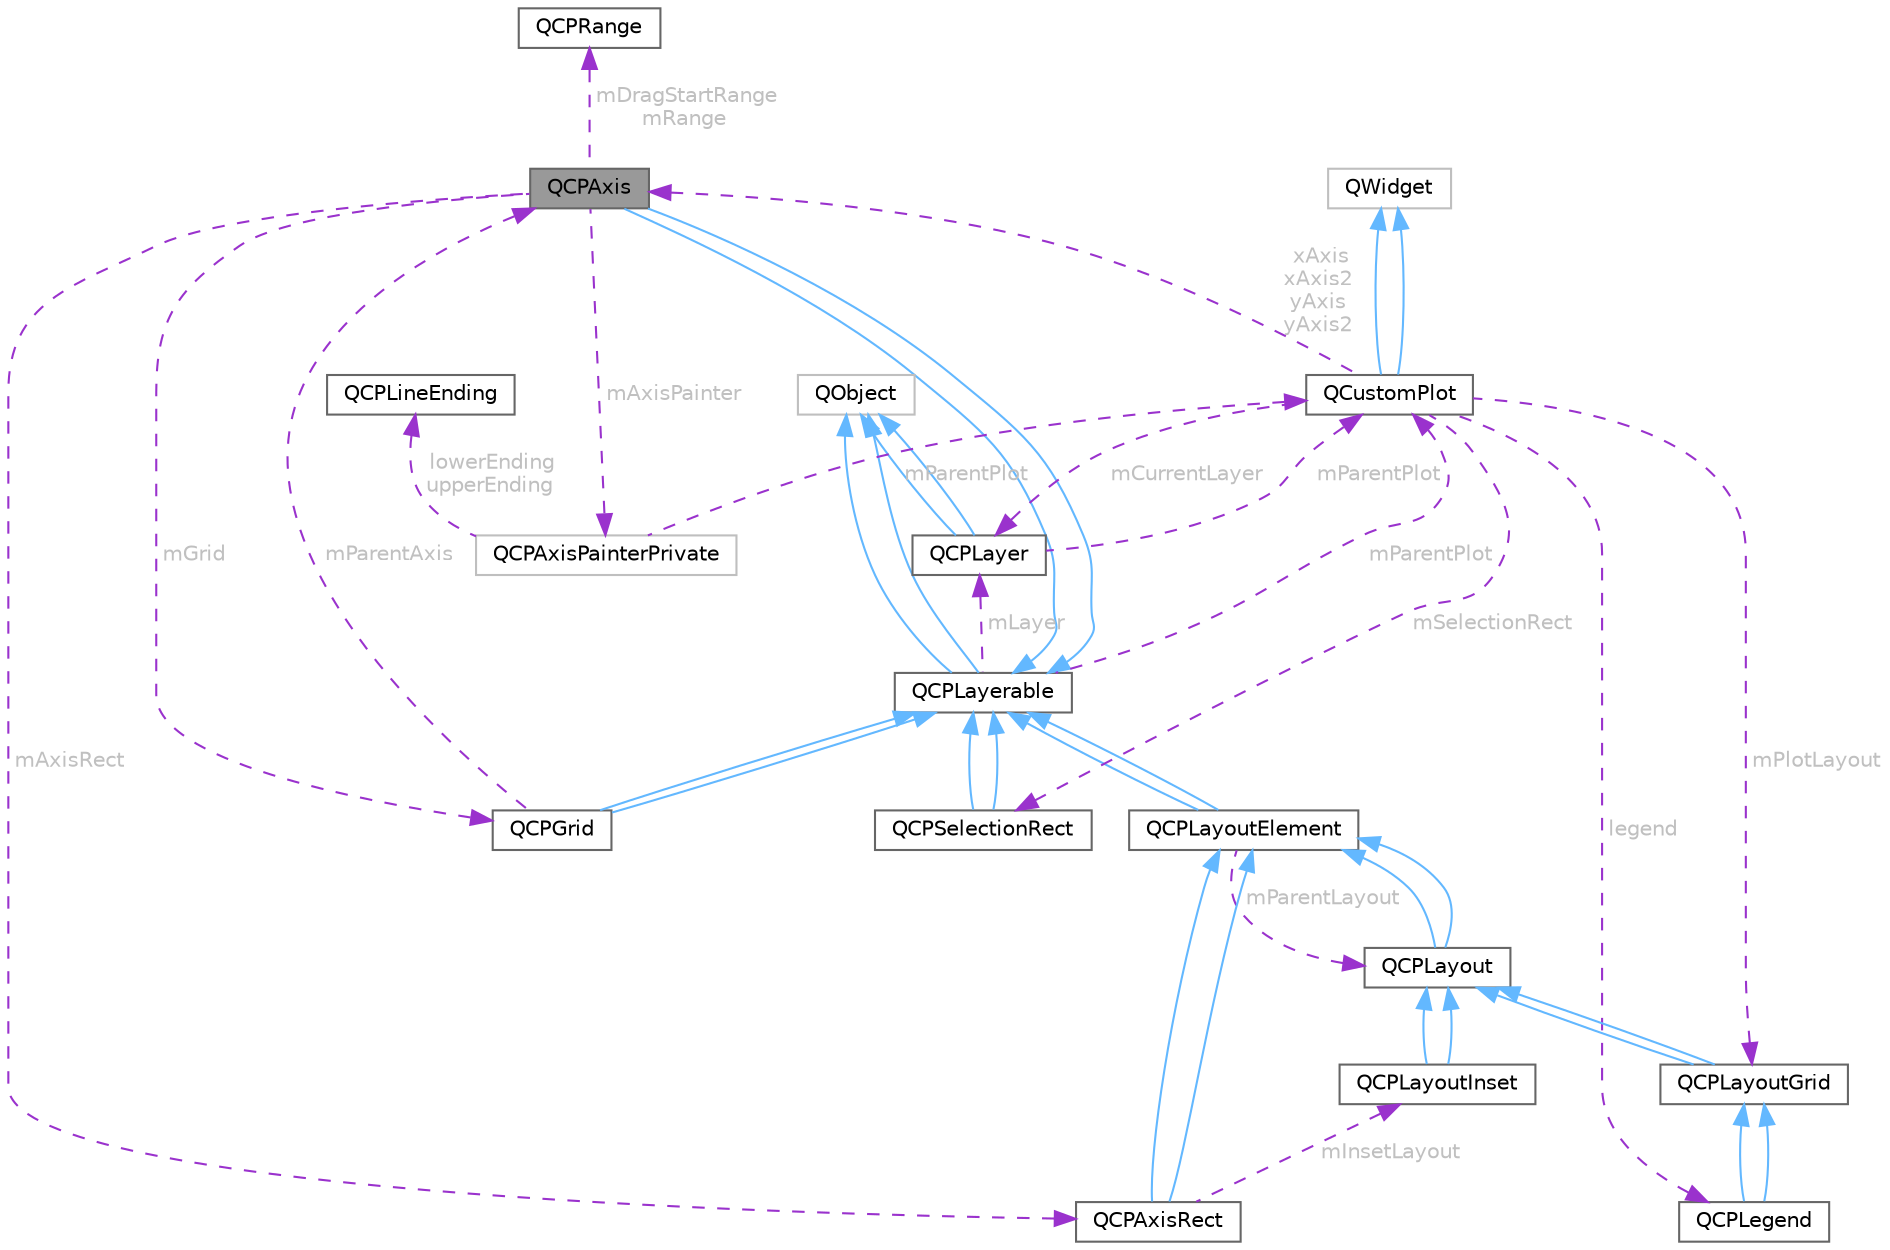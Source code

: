 digraph "QCPAxis"
{
 // LATEX_PDF_SIZE
  bgcolor="transparent";
  edge [fontname=Helvetica,fontsize=10,labelfontname=Helvetica,labelfontsize=10];
  node [fontname=Helvetica,fontsize=10,shape=box,height=0.2,width=0.4];
  Node1 [id="Node000001",label="QCPAxis",height=0.2,width=0.4,color="gray40", fillcolor="grey60", style="filled", fontcolor="black",tooltip="Manages a single axis inside a QCustomPlot."];
  Node2 -> Node1 [id="edge1_Node000001_Node000002",dir="back",color="steelblue1",style="solid",tooltip=" "];
  Node2 [id="Node000002",label="QCPLayerable",height=0.2,width=0.4,color="gray40", fillcolor="white", style="filled",URL="$class_q_c_p_layerable.html",tooltip="Base class for all drawable objects."];
  Node3 -> Node2 [id="edge2_Node000002_Node000003",dir="back",color="steelblue1",style="solid",tooltip=" "];
  Node3 [id="Node000003",label="QObject",height=0.2,width=0.4,color="grey75", fillcolor="white", style="filled",tooltip=" "];
  Node3 -> Node2 [id="edge3_Node000002_Node000003",dir="back",color="steelblue1",style="solid",tooltip=" "];
  Node4 -> Node2 [id="edge4_Node000002_Node000004",dir="back",color="darkorchid3",style="dashed",tooltip=" ",label=" mParentPlot",fontcolor="grey" ];
  Node4 [id="Node000004",label="QCustomPlot",height=0.2,width=0.4,color="gray40", fillcolor="white", style="filled",URL="$class_q_custom_plot.html",tooltip="The central class of the library. This is the QWidget which displays the plot and interacts with the ..."];
  Node5 -> Node4 [id="edge5_Node000004_Node000005",dir="back",color="steelblue1",style="solid",tooltip=" "];
  Node5 [id="Node000005",label="QWidget",height=0.2,width=0.4,color="grey75", fillcolor="white", style="filled",tooltip=" "];
  Node5 -> Node4 [id="edge6_Node000004_Node000005",dir="back",color="steelblue1",style="solid",tooltip=" "];
  Node1 -> Node4 [id="edge7_Node000004_Node000001",dir="back",color="darkorchid3",style="dashed",tooltip=" ",label=" xAxis\nxAxis2\nyAxis\nyAxis2",fontcolor="grey" ];
  Node6 -> Node4 [id="edge8_Node000004_Node000006",dir="back",color="darkorchid3",style="dashed",tooltip=" ",label=" legend",fontcolor="grey" ];
  Node6 [id="Node000006",label="QCPLegend",height=0.2,width=0.4,color="gray40", fillcolor="white", style="filled",URL="$class_q_c_p_legend.html",tooltip="Manages a legend inside a QCustomPlot."];
  Node7 -> Node6 [id="edge9_Node000006_Node000007",dir="back",color="steelblue1",style="solid",tooltip=" "];
  Node7 [id="Node000007",label="QCPLayoutGrid",height=0.2,width=0.4,color="gray40", fillcolor="white", style="filled",URL="$class_q_c_p_layout_grid.html",tooltip="A layout that arranges child elements in a grid."];
  Node8 -> Node7 [id="edge10_Node000007_Node000008",dir="back",color="steelblue1",style="solid",tooltip=" "];
  Node8 [id="Node000008",label="QCPLayout",height=0.2,width=0.4,color="gray40", fillcolor="white", style="filled",URL="$class_q_c_p_layout.html",tooltip="The abstract base class for layouts."];
  Node9 -> Node8 [id="edge11_Node000008_Node000009",dir="back",color="steelblue1",style="solid",tooltip=" "];
  Node9 [id="Node000009",label="QCPLayoutElement",height=0.2,width=0.4,color="gray40", fillcolor="white", style="filled",URL="$class_q_c_p_layout_element.html",tooltip="The abstract base class for all objects that form the layout system."];
  Node2 -> Node9 [id="edge12_Node000009_Node000002",dir="back",color="steelblue1",style="solid",tooltip=" "];
  Node2 -> Node9 [id="edge13_Node000009_Node000002",dir="back",color="steelblue1",style="solid",tooltip=" "];
  Node8 -> Node9 [id="edge14_Node000009_Node000008",dir="back",color="darkorchid3",style="dashed",tooltip=" ",label=" mParentLayout",fontcolor="grey" ];
  Node9 -> Node8 [id="edge15_Node000008_Node000009",dir="back",color="steelblue1",style="solid",tooltip=" "];
  Node8 -> Node7 [id="edge16_Node000007_Node000008",dir="back",color="steelblue1",style="solid",tooltip=" "];
  Node7 -> Node6 [id="edge17_Node000006_Node000007",dir="back",color="steelblue1",style="solid",tooltip=" "];
  Node7 -> Node4 [id="edge18_Node000004_Node000007",dir="back",color="darkorchid3",style="dashed",tooltip=" ",label=" mPlotLayout",fontcolor="grey" ];
  Node10 -> Node4 [id="edge19_Node000004_Node000010",dir="back",color="darkorchid3",style="dashed",tooltip=" ",label=" mCurrentLayer",fontcolor="grey" ];
  Node10 [id="Node000010",label="QCPLayer",height=0.2,width=0.4,color="gray40", fillcolor="white", style="filled",URL="$class_q_c_p_layer.html",tooltip="A layer that may contain objects, to control the rendering order."];
  Node3 -> Node10 [id="edge20_Node000010_Node000003",dir="back",color="steelblue1",style="solid",tooltip=" "];
  Node3 -> Node10 [id="edge21_Node000010_Node000003",dir="back",color="steelblue1",style="solid",tooltip=" "];
  Node4 -> Node10 [id="edge22_Node000010_Node000004",dir="back",color="darkorchid3",style="dashed",tooltip=" ",label=" mParentPlot",fontcolor="grey" ];
  Node11 -> Node4 [id="edge23_Node000004_Node000011",dir="back",color="darkorchid3",style="dashed",tooltip=" ",label=" mSelectionRect",fontcolor="grey" ];
  Node11 [id="Node000011",label="QCPSelectionRect",height=0.2,width=0.4,color="gray40", fillcolor="white", style="filled",URL="$class_q_c_p_selection_rect.html",tooltip="Provides rect/rubber-band data selection and range zoom interaction."];
  Node2 -> Node11 [id="edge24_Node000011_Node000002",dir="back",color="steelblue1",style="solid",tooltip=" "];
  Node2 -> Node11 [id="edge25_Node000011_Node000002",dir="back",color="steelblue1",style="solid",tooltip=" "];
  Node10 -> Node2 [id="edge26_Node000002_Node000010",dir="back",color="darkorchid3",style="dashed",tooltip=" ",label=" mLayer",fontcolor="grey" ];
  Node2 -> Node1 [id="edge27_Node000001_Node000002",dir="back",color="steelblue1",style="solid",tooltip=" "];
  Node12 -> Node1 [id="edge28_Node000001_Node000012",dir="back",color="darkorchid3",style="dashed",tooltip=" ",label=" mAxisRect",fontcolor="grey" ];
  Node12 [id="Node000012",label="QCPAxisRect",height=0.2,width=0.4,color="gray40", fillcolor="white", style="filled",URL="$class_q_c_p_axis_rect.html",tooltip="Holds multiple axes and arranges them in a rectangular shape."];
  Node9 -> Node12 [id="edge29_Node000012_Node000009",dir="back",color="steelblue1",style="solid",tooltip=" "];
  Node9 -> Node12 [id="edge30_Node000012_Node000009",dir="back",color="steelblue1",style="solid",tooltip=" "];
  Node13 -> Node12 [id="edge31_Node000012_Node000013",dir="back",color="darkorchid3",style="dashed",tooltip=" ",label=" mInsetLayout",fontcolor="grey" ];
  Node13 [id="Node000013",label="QCPLayoutInset",height=0.2,width=0.4,color="gray40", fillcolor="white", style="filled",URL="$class_q_c_p_layout_inset.html",tooltip="A layout that places child elements aligned to the border or arbitrarily positioned."];
  Node8 -> Node13 [id="edge32_Node000013_Node000008",dir="back",color="steelblue1",style="solid",tooltip=" "];
  Node8 -> Node13 [id="edge33_Node000013_Node000008",dir="back",color="steelblue1",style="solid",tooltip=" "];
  Node14 -> Node1 [id="edge34_Node000001_Node000014",dir="back",color="darkorchid3",style="dashed",tooltip=" ",label=" mDragStartRange\nmRange",fontcolor="grey" ];
  Node14 [id="Node000014",label="QCPRange",height=0.2,width=0.4,color="gray40", fillcolor="white", style="filled",URL="$class_q_c_p_range.html",tooltip="Represents the range an axis is encompassing."];
  Node15 -> Node1 [id="edge35_Node000001_Node000015",dir="back",color="darkorchid3",style="dashed",tooltip=" ",label=" mGrid",fontcolor="grey" ];
  Node15 [id="Node000015",label="QCPGrid",height=0.2,width=0.4,color="gray40", fillcolor="white", style="filled",URL="$class_q_c_p_grid.html",tooltip="Responsible for drawing the grid of a QCPAxis."];
  Node2 -> Node15 [id="edge36_Node000015_Node000002",dir="back",color="steelblue1",style="solid",tooltip=" "];
  Node2 -> Node15 [id="edge37_Node000015_Node000002",dir="back",color="steelblue1",style="solid",tooltip=" "];
  Node1 -> Node15 [id="edge38_Node000015_Node000001",dir="back",color="darkorchid3",style="dashed",tooltip=" ",label=" mParentAxis",fontcolor="grey" ];
  Node16 -> Node1 [id="edge39_Node000001_Node000016",dir="back",color="darkorchid3",style="dashed",tooltip=" ",label=" mAxisPainter",fontcolor="grey" ];
  Node16 [id="Node000016",label="QCPAxisPainterPrivate",height=0.2,width=0.4,color="grey75", fillcolor="white", style="filled",URL="$class_q_c_p_axis_painter_private.html",tooltip=" "];
  Node17 -> Node16 [id="edge40_Node000016_Node000017",dir="back",color="darkorchid3",style="dashed",tooltip=" ",label=" lowerEnding\nupperEnding",fontcolor="grey" ];
  Node17 [id="Node000017",label="QCPLineEnding",height=0.2,width=0.4,color="gray40", fillcolor="white", style="filled",URL="$class_q_c_p_line_ending.html",tooltip="Handles the different ending decorations for line-like items."];
  Node4 -> Node16 [id="edge41_Node000016_Node000004",dir="back",color="darkorchid3",style="dashed",tooltip=" ",label=" mParentPlot",fontcolor="grey" ];
}
